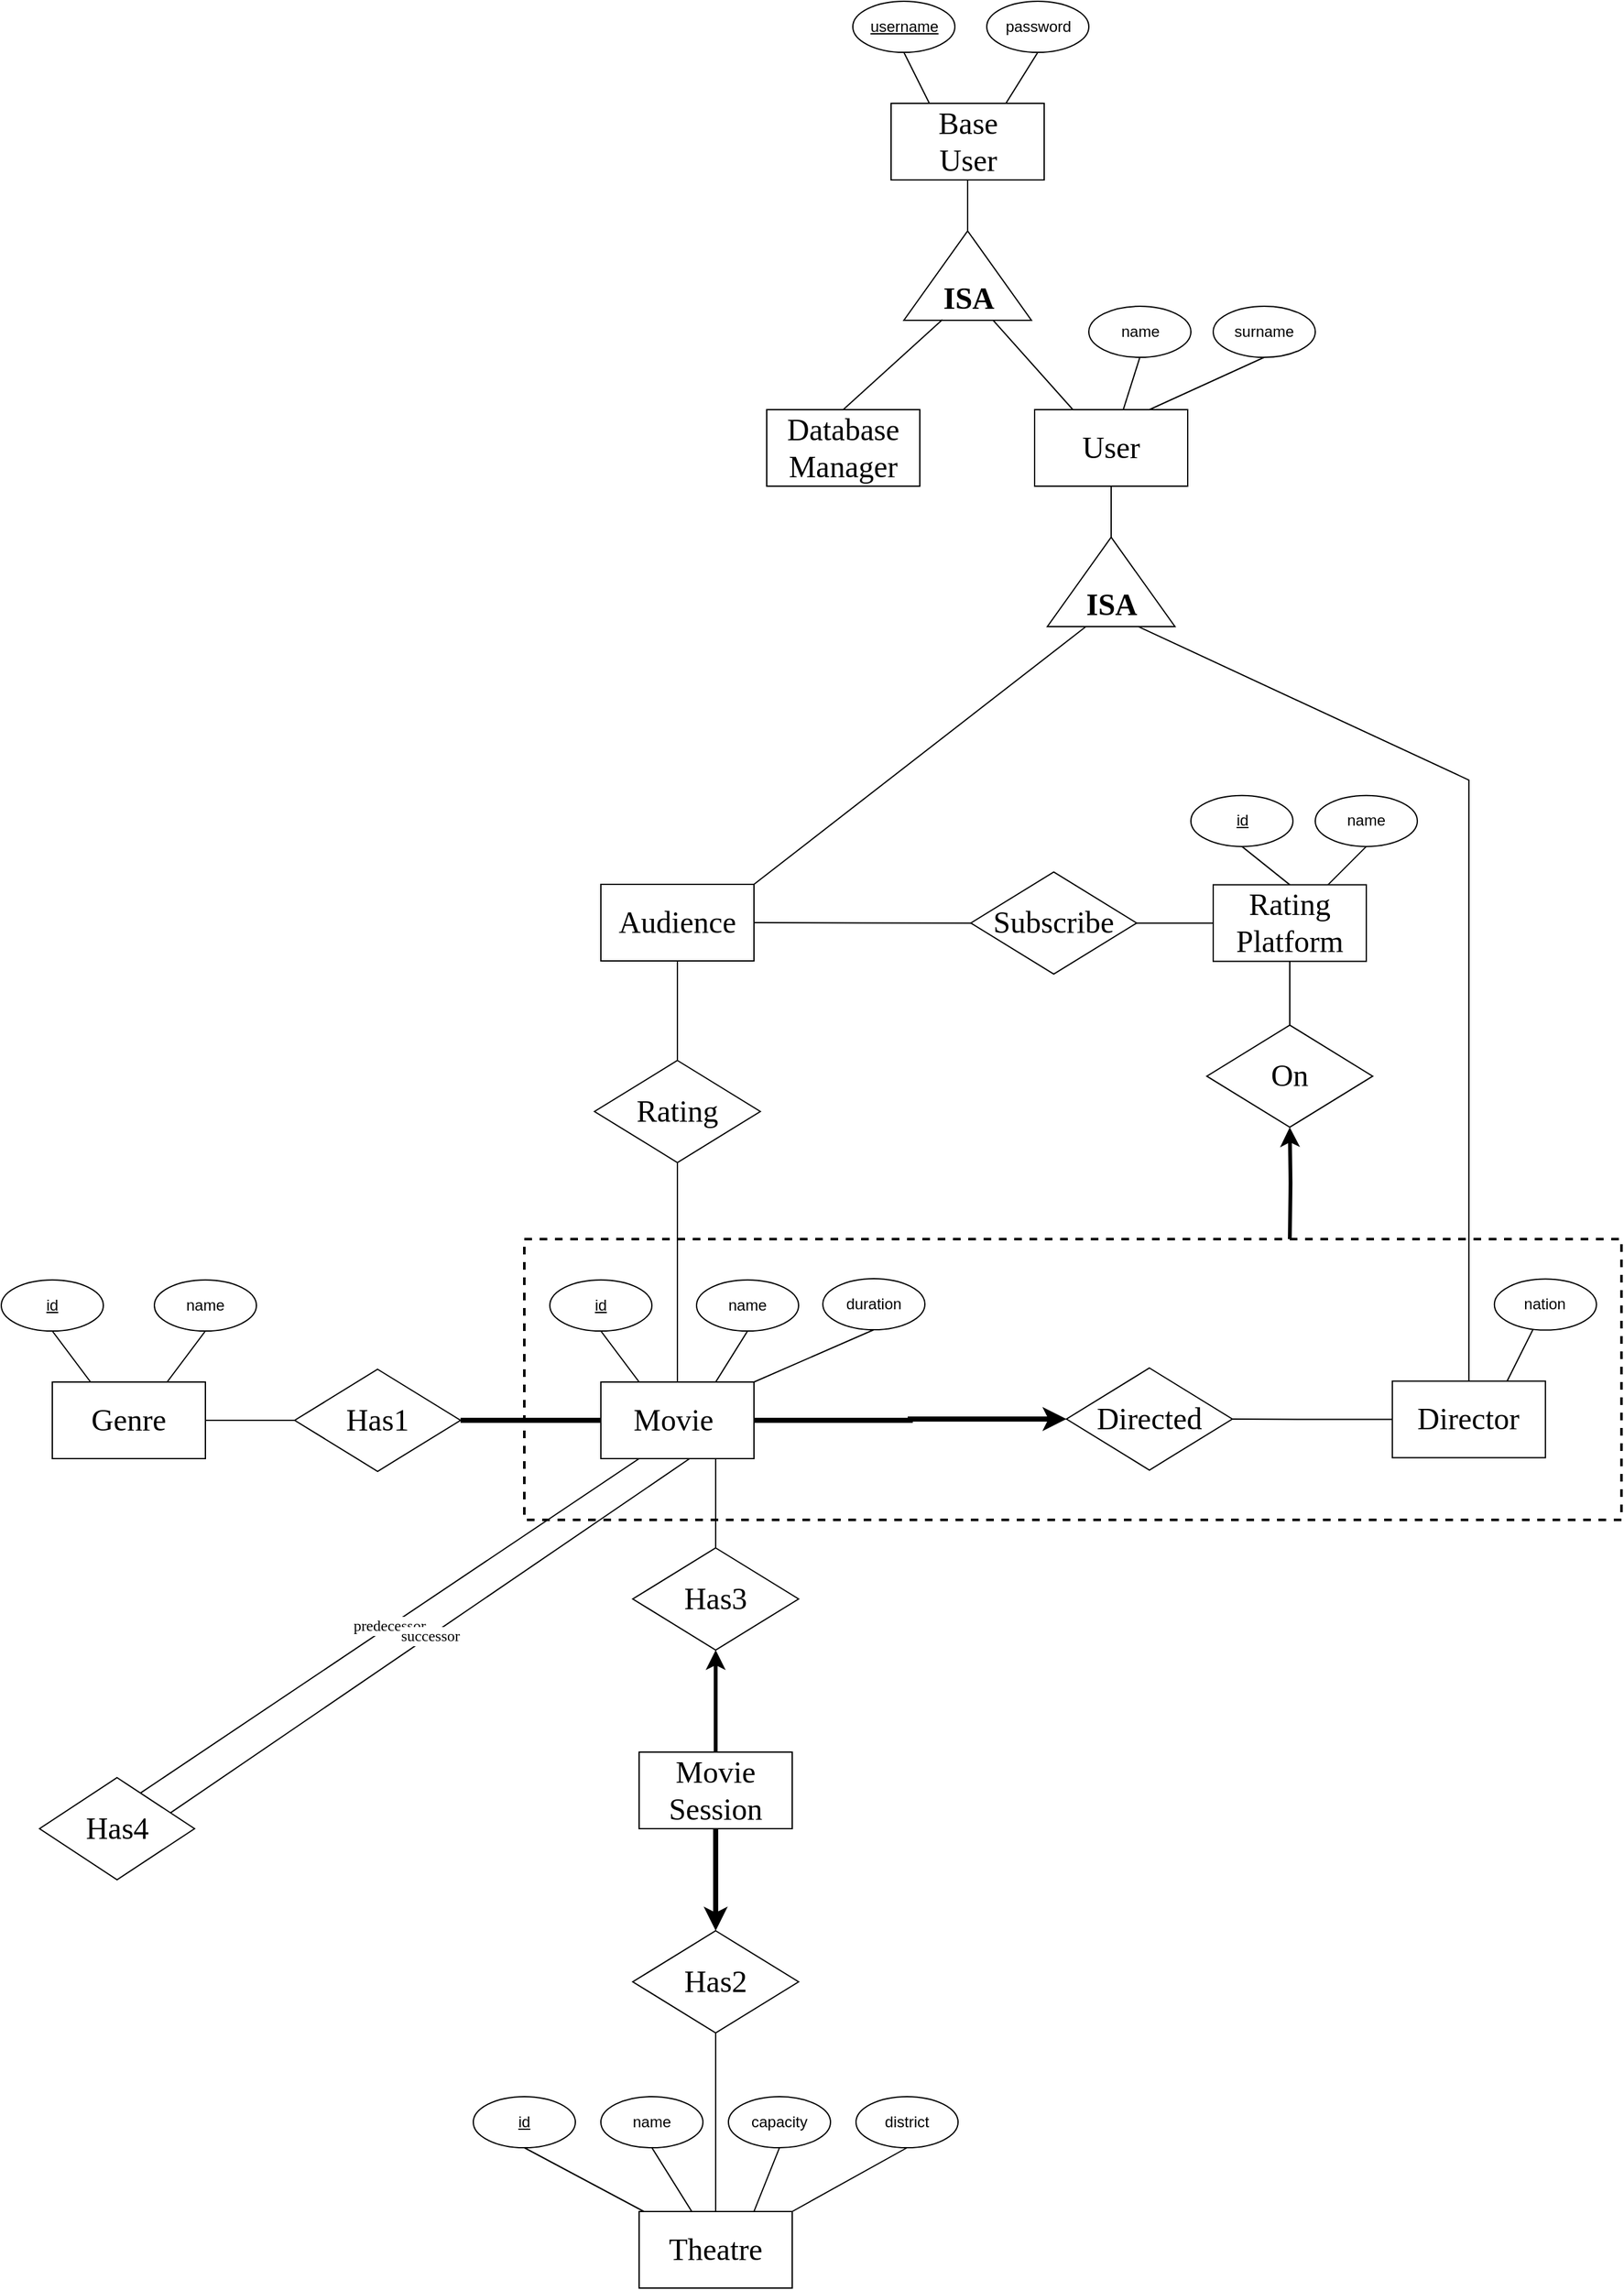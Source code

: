 <mxfile version="21.1.2">
  <diagram name="Page-1" id="j0nukCo0l5Td_Ldd-Fi8">
    <mxGraphModel dx="2758" dy="2450" grid="1" gridSize="10" guides="1" tooltips="1" connect="1" arrows="1" fold="1" page="1" pageScale="1" pageWidth="850" pageHeight="1100" math="0" shadow="0">
      <root>
        <mxCell id="0" />
        <mxCell id="1" parent="0" />
        <mxCell id="RdDmnzi2k4NcZiymzzx3-161" value="" style="rounded=0;whiteSpace=wrap;html=1;fillColor=none;dashed=1;strokeWidth=2;" vertex="1" parent="1">
          <mxGeometry x="-50" y="960" width="860" height="220" as="geometry" />
        </mxCell>
        <mxCell id="RdDmnzi2k4NcZiymzzx3-7" value="" style="rounded=0;orthogonalLoop=1;jettySize=auto;html=1;strokeColor=default;endArrow=none;endFill=0;entryX=0;entryY=0;entryDx=50;entryDy=0;entryPerimeter=0;" edge="1" parent="1" source="RdDmnzi2k4NcZiymzzx3-1" target="RdDmnzi2k4NcZiymzzx3-3">
          <mxGeometry relative="1" as="geometry" />
        </mxCell>
        <mxCell id="RdDmnzi2k4NcZiymzzx3-1" value="&lt;font style=&quot;font-size: 24px;&quot;&gt;User&lt;/font&gt;" style="rounded=0;whiteSpace=wrap;html=1;fontFamily=Times New Roman;" vertex="1" parent="1">
          <mxGeometry x="350" y="310" width="120" height="60" as="geometry" />
        </mxCell>
        <mxCell id="RdDmnzi2k4NcZiymzzx3-11" style="rounded=0;orthogonalLoop=1;jettySize=auto;html=1;entryX=0.5;entryY=0;entryDx=0;entryDy=0;endArrow=none;endFill=0;exitX=0.719;exitY=1.004;exitDx=0;exitDy=0;exitPerimeter=0;" edge="1" parent="1" source="RdDmnzi2k4NcZiymzzx3-3" target="RdDmnzi2k4NcZiymzzx3-10">
          <mxGeometry relative="1" as="geometry">
            <mxPoint x="490.0" y="480.0" as="sourcePoint" />
            <Array as="points">
              <mxPoint x="690.4" y="600.28" />
            </Array>
          </mxGeometry>
        </mxCell>
        <mxCell id="RdDmnzi2k4NcZiymzzx3-12" value="" style="rounded=0;orthogonalLoop=1;jettySize=auto;html=1;exitX=0.299;exitY=1.004;exitDx=0;exitDy=0;exitPerimeter=0;endArrow=none;endFill=0;entryX=1;entryY=0;entryDx=0;entryDy=0;" edge="1" parent="1" source="RdDmnzi2k4NcZiymzzx3-3" target="RdDmnzi2k4NcZiymzzx3-9">
          <mxGeometry relative="1" as="geometry" />
        </mxCell>
        <mxCell id="RdDmnzi2k4NcZiymzzx3-3" value="&lt;font face=&quot;Times New Roman&quot; style=&quot;font-size: 24px;&quot;&gt;&lt;b&gt;ISA&lt;/b&gt;&lt;/font&gt;" style="verticalLabelPosition=middle;verticalAlign=bottom;html=1;shape=mxgraph.basic.acute_triangle;dx=0.5;align=center;horizontal=1;labelPosition=center;" vertex="1" parent="1">
          <mxGeometry x="360" y="410" width="100" height="70" as="geometry" />
        </mxCell>
        <mxCell id="RdDmnzi2k4NcZiymzzx3-175" style="edgeStyle=orthogonalEdgeStyle;rounded=0;orthogonalLoop=1;jettySize=auto;html=1;exitX=0.5;exitY=1;exitDx=0;exitDy=0;fontFamily=Helvetica;fontSize=12;fontColor=default;endArrow=none;endFill=0;" edge="1" parent="1" source="RdDmnzi2k4NcZiymzzx3-9" target="RdDmnzi2k4NcZiymzzx3-31">
          <mxGeometry relative="1" as="geometry" />
        </mxCell>
        <mxCell id="RdDmnzi2k4NcZiymzzx3-9" value="&lt;font style=&quot;font-size: 24px;&quot;&gt;Audience&lt;/font&gt;" style="rounded=0;whiteSpace=wrap;html=1;fontFamily=Times New Roman;" vertex="1" parent="1">
          <mxGeometry x="10" y="682" width="120" height="60" as="geometry" />
        </mxCell>
        <mxCell id="RdDmnzi2k4NcZiymzzx3-109" style="edgeStyle=orthogonalEdgeStyle;rounded=0;orthogonalLoop=1;jettySize=auto;html=1;exitX=0;exitY=0.5;exitDx=0;exitDy=0;entryX=1;entryY=0.5;entryDx=0;entryDy=0;endArrow=none;endFill=0;" edge="1" parent="1" source="RdDmnzi2k4NcZiymzzx3-10" target="RdDmnzi2k4NcZiymzzx3-106">
          <mxGeometry relative="1" as="geometry" />
        </mxCell>
        <mxCell id="RdDmnzi2k4NcZiymzzx3-10" value="&lt;font style=&quot;font-size: 24px;&quot;&gt;Director&lt;/font&gt;" style="rounded=0;whiteSpace=wrap;html=1;fontFamily=Times New Roman;" vertex="1" parent="1">
          <mxGeometry x="630.4" y="1071.28" width="120" height="60" as="geometry" />
        </mxCell>
        <mxCell id="RdDmnzi2k4NcZiymzzx3-17" style="rounded=0;orthogonalLoop=1;jettySize=auto;html=1;exitX=0.5;exitY=1;exitDx=0;exitDy=0;entryX=0.25;entryY=0;entryDx=0;entryDy=0;endArrow=none;endFill=0;" edge="1" parent="1" source="RdDmnzi2k4NcZiymzzx3-13" target="RdDmnzi2k4NcZiymzzx3-134">
          <mxGeometry relative="1" as="geometry">
            <mxPoint x="327.5" y="10" as="targetPoint" />
          </mxGeometry>
        </mxCell>
        <mxCell id="RdDmnzi2k4NcZiymzzx3-13" value="&lt;u&gt;username&lt;/u&gt;" style="ellipse;whiteSpace=wrap;html=1;" vertex="1" parent="1">
          <mxGeometry x="207.5" y="-10" width="80" height="40" as="geometry" />
        </mxCell>
        <mxCell id="RdDmnzi2k4NcZiymzzx3-14" value="password" style="ellipse;whiteSpace=wrap;html=1;" vertex="1" parent="1">
          <mxGeometry x="312.5" y="-10" width="80" height="40" as="geometry" />
        </mxCell>
        <mxCell id="RdDmnzi2k4NcZiymzzx3-15" value="name" style="ellipse;whiteSpace=wrap;html=1;" vertex="1" parent="1">
          <mxGeometry x="392.5" y="229" width="80" height="40" as="geometry" />
        </mxCell>
        <mxCell id="RdDmnzi2k4NcZiymzzx3-16" value="surname" style="ellipse;whiteSpace=wrap;html=1;" vertex="1" parent="1">
          <mxGeometry x="490" y="229" width="80" height="40" as="geometry" />
        </mxCell>
        <mxCell id="RdDmnzi2k4NcZiymzzx3-20" style="rounded=0;orthogonalLoop=1;jettySize=auto;html=1;exitX=0.5;exitY=1;exitDx=0;exitDy=0;endArrow=none;endFill=0;entryX=0.75;entryY=0;entryDx=0;entryDy=0;" edge="1" parent="1" source="RdDmnzi2k4NcZiymzzx3-14" target="RdDmnzi2k4NcZiymzzx3-134">
          <mxGeometry relative="1" as="geometry">
            <mxPoint x="217.5" y="-30" as="sourcePoint" />
            <mxPoint x="342.5" y="10" as="targetPoint" />
          </mxGeometry>
        </mxCell>
        <mxCell id="RdDmnzi2k4NcZiymzzx3-21" style="rounded=0;orthogonalLoop=1;jettySize=auto;html=1;exitX=0.5;exitY=1;exitDx=0;exitDy=0;endArrow=none;endFill=0;" edge="1" parent="1" source="RdDmnzi2k4NcZiymzzx3-15" target="RdDmnzi2k4NcZiymzzx3-1">
          <mxGeometry relative="1" as="geometry">
            <mxPoint x="370" y="270" as="sourcePoint" />
            <mxPoint x="420" y="320" as="targetPoint" />
          </mxGeometry>
        </mxCell>
        <mxCell id="RdDmnzi2k4NcZiymzzx3-23" style="rounded=0;orthogonalLoop=1;jettySize=auto;html=1;exitX=0.5;exitY=1;exitDx=0;exitDy=0;endArrow=none;endFill=0;entryX=0.75;entryY=0;entryDx=0;entryDy=0;" edge="1" parent="1" source="RdDmnzi2k4NcZiymzzx3-16" target="RdDmnzi2k4NcZiymzzx3-1">
          <mxGeometry relative="1" as="geometry">
            <mxPoint x="470" y="270" as="sourcePoint" />
            <mxPoint x="450" y="320" as="targetPoint" />
          </mxGeometry>
        </mxCell>
        <mxCell id="RdDmnzi2k4NcZiymzzx3-28" style="rounded=0;orthogonalLoop=1;jettySize=auto;html=1;entryX=0.75;entryY=0;entryDx=0;entryDy=0;endArrow=none;endFill=0;" edge="1" parent="1" source="RdDmnzi2k4NcZiymzzx3-26" target="RdDmnzi2k4NcZiymzzx3-10">
          <mxGeometry relative="1" as="geometry" />
        </mxCell>
        <mxCell id="RdDmnzi2k4NcZiymzzx3-26" value="nation" style="ellipse;whiteSpace=wrap;html=1;" vertex="1" parent="1">
          <mxGeometry x="710.4" y="991.28" width="80" height="40" as="geometry" />
        </mxCell>
        <mxCell id="RdDmnzi2k4NcZiymzzx3-31" value="&lt;font style=&quot;font-size: 24px;&quot; face=&quot;Times New Roman&quot;&gt;Rating&lt;/font&gt;" style="rhombus;whiteSpace=wrap;html=1;" vertex="1" parent="1">
          <mxGeometry x="5" y="820" width="130" height="80" as="geometry" />
        </mxCell>
        <mxCell id="RdDmnzi2k4NcZiymzzx3-34" value="&lt;font style=&quot;font-size: 24px;&quot;&gt;Rating Platform&lt;/font&gt;" style="rounded=0;whiteSpace=wrap;html=1;fontFamily=Times New Roman;" vertex="1" parent="1">
          <mxGeometry x="490" y="682.32" width="120" height="60" as="geometry" />
        </mxCell>
        <mxCell id="RdDmnzi2k4NcZiymzzx3-36" style="edgeStyle=orthogonalEdgeStyle;rounded=0;orthogonalLoop=1;jettySize=auto;html=1;exitX=0;exitY=0.5;exitDx=0;exitDy=0;entryX=1;entryY=0.5;entryDx=0;entryDy=0;endArrow=none;endFill=0;" edge="1" parent="1" source="RdDmnzi2k4NcZiymzzx3-35" target="RdDmnzi2k4NcZiymzzx3-9">
          <mxGeometry relative="1" as="geometry" />
        </mxCell>
        <mxCell id="RdDmnzi2k4NcZiymzzx3-35" value="&lt;font style=&quot;font-size: 24px;&quot; face=&quot;Times New Roman&quot;&gt;Subscribe&lt;/font&gt;" style="rhombus;whiteSpace=wrap;html=1;" vertex="1" parent="1">
          <mxGeometry x="300" y="672.32" width="130" height="80" as="geometry" />
        </mxCell>
        <mxCell id="RdDmnzi2k4NcZiymzzx3-37" style="edgeStyle=orthogonalEdgeStyle;rounded=0;orthogonalLoop=1;jettySize=auto;html=1;entryX=1;entryY=0.5;entryDx=0;entryDy=0;endArrow=none;endFill=0;exitX=0;exitY=0.5;exitDx=0;exitDy=0;" edge="1" parent="1" source="RdDmnzi2k4NcZiymzzx3-34" target="RdDmnzi2k4NcZiymzzx3-35">
          <mxGeometry relative="1" as="geometry">
            <mxPoint x="450" y="701.32" as="sourcePoint" />
            <mxPoint x="680" y="612.32" as="targetPoint" />
          </mxGeometry>
        </mxCell>
        <mxCell id="RdDmnzi2k4NcZiymzzx3-38" style="rounded=0;orthogonalLoop=1;jettySize=auto;html=1;exitX=0.5;exitY=1;exitDx=0;exitDy=0;endArrow=none;endFill=0;entryX=0.5;entryY=0;entryDx=0;entryDy=0;" edge="1" parent="1" source="RdDmnzi2k4NcZiymzzx3-39" target="RdDmnzi2k4NcZiymzzx3-34">
          <mxGeometry relative="1" as="geometry">
            <mxPoint x="440" y="670" as="targetPoint" />
          </mxGeometry>
        </mxCell>
        <mxCell id="RdDmnzi2k4NcZiymzzx3-39" value="&lt;u&gt;id&lt;/u&gt;" style="ellipse;whiteSpace=wrap;html=1;" vertex="1" parent="1">
          <mxGeometry x="472.5" y="612.32" width="80" height="40" as="geometry" />
        </mxCell>
        <mxCell id="RdDmnzi2k4NcZiymzzx3-40" value="name" style="ellipse;whiteSpace=wrap;html=1;" vertex="1" parent="1">
          <mxGeometry x="570" y="612.32" width="80" height="40" as="geometry" />
        </mxCell>
        <mxCell id="RdDmnzi2k4NcZiymzzx3-43" style="rounded=0;orthogonalLoop=1;jettySize=auto;html=1;exitX=0.5;exitY=1;exitDx=0;exitDy=0;endArrow=none;endFill=0;entryX=0.75;entryY=0;entryDx=0;entryDy=0;" edge="1" parent="1" source="RdDmnzi2k4NcZiymzzx3-40" target="RdDmnzi2k4NcZiymzzx3-34">
          <mxGeometry relative="1" as="geometry">
            <mxPoint x="390" y="651" as="sourcePoint" />
            <mxPoint x="511" y="691" as="targetPoint" />
          </mxGeometry>
        </mxCell>
        <mxCell id="RdDmnzi2k4NcZiymzzx3-47" value="&lt;font style=&quot;font-size: 24px;&quot;&gt;Genre&lt;/font&gt;" style="rounded=0;whiteSpace=wrap;html=1;fontFamily=Times New Roman;" vertex="1" parent="1">
          <mxGeometry x="-420" y="1072" width="120" height="60" as="geometry" />
        </mxCell>
        <mxCell id="RdDmnzi2k4NcZiymzzx3-50" style="rounded=0;orthogonalLoop=1;jettySize=auto;html=1;exitX=0.5;exitY=1;exitDx=0;exitDy=0;entryX=0.25;entryY=0;entryDx=0;entryDy=0;endArrow=none;endFill=0;" edge="1" parent="1" source="RdDmnzi2k4NcZiymzzx3-48" target="RdDmnzi2k4NcZiymzzx3-47">
          <mxGeometry relative="1" as="geometry" />
        </mxCell>
        <mxCell id="RdDmnzi2k4NcZiymzzx3-48" value="&lt;u&gt;id&lt;/u&gt;" style="ellipse;whiteSpace=wrap;html=1;" vertex="1" parent="1">
          <mxGeometry x="-460" y="992" width="80" height="40" as="geometry" />
        </mxCell>
        <mxCell id="RdDmnzi2k4NcZiymzzx3-51" style="rounded=0;orthogonalLoop=1;jettySize=auto;html=1;exitX=0.5;exitY=1;exitDx=0;exitDy=0;entryX=0.75;entryY=0;entryDx=0;entryDy=0;endArrow=none;endFill=0;" edge="1" parent="1" source="RdDmnzi2k4NcZiymzzx3-49" target="RdDmnzi2k4NcZiymzzx3-47">
          <mxGeometry relative="1" as="geometry" />
        </mxCell>
        <mxCell id="RdDmnzi2k4NcZiymzzx3-49" value="name" style="ellipse;whiteSpace=wrap;html=1;" vertex="1" parent="1">
          <mxGeometry x="-340" y="992" width="80" height="40" as="geometry" />
        </mxCell>
        <mxCell id="RdDmnzi2k4NcZiymzzx3-53" style="edgeStyle=orthogonalEdgeStyle;rounded=0;orthogonalLoop=1;jettySize=auto;html=1;exitX=0;exitY=0.5;exitDx=0;exitDy=0;entryX=1;entryY=0.5;entryDx=0;entryDy=0;endArrow=none;endFill=0;" edge="1" parent="1" source="RdDmnzi2k4NcZiymzzx3-52" target="RdDmnzi2k4NcZiymzzx3-47">
          <mxGeometry relative="1" as="geometry" />
        </mxCell>
        <mxCell id="RdDmnzi2k4NcZiymzzx3-54" style="edgeStyle=orthogonalEdgeStyle;rounded=0;orthogonalLoop=1;jettySize=auto;html=1;entryX=1;entryY=0.5;entryDx=0;entryDy=0;endArrow=none;endFill=0;strokeWidth=4;exitX=0;exitY=0.5;exitDx=0;exitDy=0;" edge="1" parent="1" source="RdDmnzi2k4NcZiymzzx3-58" target="RdDmnzi2k4NcZiymzzx3-52">
          <mxGeometry relative="1" as="geometry">
            <mxPoint x="-180" y="1302" as="sourcePoint" />
            <mxPoint x="-260" y="1302" as="targetPoint" />
          </mxGeometry>
        </mxCell>
        <mxCell id="RdDmnzi2k4NcZiymzzx3-52" value="&lt;font style=&quot;font-size: 24px;&quot; face=&quot;Times New Roman&quot;&gt;Has1&lt;/font&gt;" style="rhombus;whiteSpace=wrap;html=1;" vertex="1" parent="1">
          <mxGeometry x="-230" y="1062" width="130" height="80" as="geometry" />
        </mxCell>
        <mxCell id="RdDmnzi2k4NcZiymzzx3-108" style="edgeStyle=orthogonalEdgeStyle;rounded=0;orthogonalLoop=1;jettySize=auto;html=1;exitX=1;exitY=0.5;exitDx=0;exitDy=0;entryX=0;entryY=0.5;entryDx=0;entryDy=0;strokeWidth=4;" edge="1" parent="1" source="RdDmnzi2k4NcZiymzzx3-58" target="RdDmnzi2k4NcZiymzzx3-106">
          <mxGeometry relative="1" as="geometry">
            <mxPoint x="15" y="1100" as="targetPoint" />
          </mxGeometry>
        </mxCell>
        <mxCell id="RdDmnzi2k4NcZiymzzx3-118" style="rounded=0;orthogonalLoop=1;jettySize=auto;html=1;entryX=0.5;entryY=0;entryDx=0;entryDy=0;fontFamily=Helvetica;fontSize=12;fontColor=default;endArrow=none;endFill=0;exitX=0.75;exitY=1;exitDx=0;exitDy=0;" edge="1" parent="1" source="RdDmnzi2k4NcZiymzzx3-58" target="RdDmnzi2k4NcZiymzzx3-117">
          <mxGeometry relative="1" as="geometry" />
        </mxCell>
        <mxCell id="RdDmnzi2k4NcZiymzzx3-158" value="&lt;font face=&quot;Times New Roman&quot;&gt;predecessor&lt;/font&gt;" style="rounded=0;orthogonalLoop=1;jettySize=auto;html=1;exitX=0.25;exitY=1;exitDx=0;exitDy=0;entryX=0.648;entryY=0.154;entryDx=0;entryDy=0;fontFamily=Helvetica;fontSize=12;fontColor=default;endArrow=none;endFill=0;entryPerimeter=0;" edge="1" parent="1" source="RdDmnzi2k4NcZiymzzx3-58" target="RdDmnzi2k4NcZiymzzx3-157">
          <mxGeometry relative="1" as="geometry" />
        </mxCell>
        <mxCell id="RdDmnzi2k4NcZiymzzx3-177" style="edgeStyle=orthogonalEdgeStyle;rounded=0;orthogonalLoop=1;jettySize=auto;html=1;exitX=0.5;exitY=0;exitDx=0;exitDy=0;entryX=0.5;entryY=1;entryDx=0;entryDy=0;fontFamily=Helvetica;fontSize=12;fontColor=default;endArrow=none;endFill=0;" edge="1" parent="1" source="RdDmnzi2k4NcZiymzzx3-58" target="RdDmnzi2k4NcZiymzzx3-31">
          <mxGeometry relative="1" as="geometry" />
        </mxCell>
        <mxCell id="RdDmnzi2k4NcZiymzzx3-58" value="&lt;font style=&quot;font-size: 24px;&quot;&gt;Movie&amp;nbsp;&lt;/font&gt;" style="rounded=0;whiteSpace=wrap;html=1;fontFamily=Times New Roman;" vertex="1" parent="1">
          <mxGeometry x="10" y="1072" width="120" height="60" as="geometry" />
        </mxCell>
        <mxCell id="RdDmnzi2k4NcZiymzzx3-70" style="rounded=0;orthogonalLoop=1;jettySize=auto;html=1;exitX=0.5;exitY=1;exitDx=0;exitDy=0;entryX=0.25;entryY=0;entryDx=0;entryDy=0;endArrow=none;endFill=0;" edge="1" parent="1" source="RdDmnzi2k4NcZiymzzx3-71" target="RdDmnzi2k4NcZiymzzx3-58">
          <mxGeometry relative="1" as="geometry">
            <mxPoint x="80" y="1072" as="targetPoint" />
          </mxGeometry>
        </mxCell>
        <mxCell id="RdDmnzi2k4NcZiymzzx3-71" value="&lt;u&gt;id&lt;/u&gt;" style="ellipse;whiteSpace=wrap;html=1;" vertex="1" parent="1">
          <mxGeometry x="-30" y="992" width="80" height="40" as="geometry" />
        </mxCell>
        <mxCell id="RdDmnzi2k4NcZiymzzx3-72" value="name" style="ellipse;whiteSpace=wrap;html=1;" vertex="1" parent="1">
          <mxGeometry x="85" y="992" width="80" height="40" as="geometry" />
        </mxCell>
        <mxCell id="RdDmnzi2k4NcZiymzzx3-73" style="rounded=0;orthogonalLoop=1;jettySize=auto;html=1;exitX=0.5;exitY=1;exitDx=0;exitDy=0;endArrow=none;endFill=0;entryX=0.75;entryY=0;entryDx=0;entryDy=0;" edge="1" parent="1" source="RdDmnzi2k4NcZiymzzx3-72" target="RdDmnzi2k4NcZiymzzx3-58">
          <mxGeometry relative="1" as="geometry">
            <mxPoint x="70" y="1072" as="targetPoint" />
            <mxPoint x="10" y="1042" as="sourcePoint" />
          </mxGeometry>
        </mxCell>
        <mxCell id="RdDmnzi2k4NcZiymzzx3-75" style="edgeStyle=orthogonalEdgeStyle;rounded=0;orthogonalLoop=1;jettySize=auto;html=1;exitX=0.5;exitY=1;exitDx=0;exitDy=0;entryX=0.5;entryY=0;entryDx=0;entryDy=0;endArrow=classic;endFill=1;strokeWidth=4;" edge="1" parent="1" target="RdDmnzi2k4NcZiymzzx3-78" source="RdDmnzi2k4NcZiymzzx3-105">
          <mxGeometry relative="1" as="geometry">
            <mxPoint x="100" y="1432" as="sourcePoint" />
          </mxGeometry>
        </mxCell>
        <mxCell id="RdDmnzi2k4NcZiymzzx3-76" value="&lt;font style=&quot;font-size: 24px;&quot;&gt;Theatre&lt;/font&gt;" style="rounded=0;whiteSpace=wrap;html=1;fontFamily=Times New Roman;" vertex="1" parent="1">
          <mxGeometry x="40" y="1722" width="120" height="60" as="geometry" />
        </mxCell>
        <mxCell id="RdDmnzi2k4NcZiymzzx3-77" style="edgeStyle=orthogonalEdgeStyle;rounded=0;orthogonalLoop=1;jettySize=auto;html=1;exitX=0.5;exitY=0;exitDx=0;exitDy=0;endArrow=none;endFill=0;entryX=0.5;entryY=1;entryDx=0;entryDy=0;" edge="1" parent="1" source="RdDmnzi2k4NcZiymzzx3-76" target="RdDmnzi2k4NcZiymzzx3-78">
          <mxGeometry relative="1" as="geometry">
            <mxPoint x="70" y="1622" as="targetPoint" />
          </mxGeometry>
        </mxCell>
        <mxCell id="RdDmnzi2k4NcZiymzzx3-78" value="&lt;font style=&quot;font-size: 24px;&quot; face=&quot;Times New Roman&quot;&gt;Has2&lt;/font&gt;" style="rhombus;whiteSpace=wrap;html=1;" vertex="1" parent="1">
          <mxGeometry x="35" y="1502" width="130" height="80" as="geometry" />
        </mxCell>
        <mxCell id="RdDmnzi2k4NcZiymzzx3-79" value="&lt;u&gt;id&lt;/u&gt;" style="ellipse;whiteSpace=wrap;html=1;" vertex="1" parent="1">
          <mxGeometry x="-90" y="1632" width="80" height="40" as="geometry" />
        </mxCell>
        <mxCell id="RdDmnzi2k4NcZiymzzx3-80" value="name" style="ellipse;whiteSpace=wrap;html=1;" vertex="1" parent="1">
          <mxGeometry x="10" y="1632" width="80" height="40" as="geometry" />
        </mxCell>
        <mxCell id="RdDmnzi2k4NcZiymzzx3-81" value="capacity" style="ellipse;whiteSpace=wrap;html=1;" vertex="1" parent="1">
          <mxGeometry x="110" y="1632" width="80" height="40" as="geometry" />
        </mxCell>
        <mxCell id="RdDmnzi2k4NcZiymzzx3-82" style="rounded=0;orthogonalLoop=1;jettySize=auto;html=1;endArrow=none;endFill=0;exitX=0.5;exitY=1;exitDx=0;exitDy=0;" edge="1" parent="1" source="RdDmnzi2k4NcZiymzzx3-79" target="RdDmnzi2k4NcZiymzzx3-76">
          <mxGeometry relative="1" as="geometry">
            <mxPoint x="70" y="1722" as="targetPoint" />
            <mxPoint x="-40" y="1682" as="sourcePoint" />
          </mxGeometry>
        </mxCell>
        <mxCell id="RdDmnzi2k4NcZiymzzx3-84" style="rounded=0;orthogonalLoop=1;jettySize=auto;html=1;endArrow=none;endFill=0;exitX=0.5;exitY=1;exitDx=0;exitDy=0;" edge="1" parent="1" source="RdDmnzi2k4NcZiymzzx3-80" target="RdDmnzi2k4NcZiymzzx3-76">
          <mxGeometry relative="1" as="geometry">
            <mxPoint x="70" y="1734" as="targetPoint" />
            <mxPoint x="-40" y="1682" as="sourcePoint" />
          </mxGeometry>
        </mxCell>
        <mxCell id="RdDmnzi2k4NcZiymzzx3-85" style="rounded=0;orthogonalLoop=1;jettySize=auto;html=1;entryX=0.75;entryY=0;entryDx=0;entryDy=0;endArrow=none;endFill=0;exitX=0.5;exitY=1;exitDx=0;exitDy=0;" edge="1" parent="1" source="RdDmnzi2k4NcZiymzzx3-81" target="RdDmnzi2k4NcZiymzzx3-76">
          <mxGeometry relative="1" as="geometry">
            <mxPoint x="80" y="1744" as="targetPoint" />
            <mxPoint x="-30" y="1692" as="sourcePoint" />
          </mxGeometry>
        </mxCell>
        <mxCell id="RdDmnzi2k4NcZiymzzx3-86" value="district" style="ellipse;whiteSpace=wrap;html=1;" vertex="1" parent="1">
          <mxGeometry x="210" y="1632" width="80" height="40" as="geometry" />
        </mxCell>
        <mxCell id="RdDmnzi2k4NcZiymzzx3-87" style="rounded=0;orthogonalLoop=1;jettySize=auto;html=1;entryX=1;entryY=0;entryDx=0;entryDy=0;endArrow=none;endFill=0;exitX=0.5;exitY=1;exitDx=0;exitDy=0;" edge="1" parent="1" source="RdDmnzi2k4NcZiymzzx3-86" target="RdDmnzi2k4NcZiymzzx3-76">
          <mxGeometry relative="1" as="geometry">
            <mxPoint x="230" y="1722" as="targetPoint" />
            <mxPoint x="70" y="1692" as="sourcePoint" />
          </mxGeometry>
        </mxCell>
        <mxCell id="RdDmnzi2k4NcZiymzzx3-89" value="duration" style="ellipse;whiteSpace=wrap;html=1;" vertex="1" parent="1">
          <mxGeometry x="184" y="991" width="80" height="40" as="geometry" />
        </mxCell>
        <mxCell id="RdDmnzi2k4NcZiymzzx3-90" style="rounded=0;orthogonalLoop=1;jettySize=auto;html=1;exitX=0.5;exitY=1;exitDx=0;exitDy=0;endArrow=none;endFill=0;entryX=1;entryY=0;entryDx=0;entryDy=0;" edge="1" parent="1" source="RdDmnzi2k4NcZiymzzx3-89" target="RdDmnzi2k4NcZiymzzx3-58">
          <mxGeometry relative="1" as="geometry">
            <mxPoint x="170" y="1082" as="targetPoint" />
            <mxPoint x="170" y="1022" as="sourcePoint" />
          </mxGeometry>
        </mxCell>
        <mxCell id="RdDmnzi2k4NcZiymzzx3-119" style="edgeStyle=orthogonalEdgeStyle;rounded=0;orthogonalLoop=1;jettySize=auto;html=1;exitX=0.5;exitY=0;exitDx=0;exitDy=0;fontFamily=Helvetica;fontSize=12;fontColor=default;strokeWidth=3;" edge="1" parent="1" source="RdDmnzi2k4NcZiymzzx3-105" target="RdDmnzi2k4NcZiymzzx3-117">
          <mxGeometry relative="1" as="geometry" />
        </mxCell>
        <mxCell id="RdDmnzi2k4NcZiymzzx3-105" value="&lt;font style=&quot;font-size: 24px;&quot;&gt;Movie Session&lt;/font&gt;" style="rounded=0;whiteSpace=wrap;html=1;fontFamily=Times New Roman;" vertex="1" parent="1">
          <mxGeometry x="40" y="1362" width="120" height="60" as="geometry" />
        </mxCell>
        <mxCell id="RdDmnzi2k4NcZiymzzx3-106" value="&lt;font style=&quot;font-size: 24px;&quot; face=&quot;Times New Roman&quot;&gt;Directed&lt;/font&gt;" style="rhombus;whiteSpace=wrap;html=1;" vertex="1" parent="1">
          <mxGeometry x="375" y="1061" width="130" height="80" as="geometry" />
        </mxCell>
        <mxCell id="RdDmnzi2k4NcZiymzzx3-111" value="" style="edgeStyle=orthogonalEdgeStyle;rounded=0;orthogonalLoop=1;jettySize=auto;html=1;endArrow=none;endFill=0;exitX=0.5;exitY=1;exitDx=0;exitDy=0;entryX=0.5;entryY=0;entryDx=0;entryDy=0;" edge="1" parent="1" source="RdDmnzi2k4NcZiymzzx3-34" target="RdDmnzi2k4NcZiymzzx3-110">
          <mxGeometry relative="1" as="geometry">
            <mxPoint x="480" y="761" as="targetPoint" />
          </mxGeometry>
        </mxCell>
        <mxCell id="RdDmnzi2k4NcZiymzzx3-110" value="&lt;font style=&quot;font-size: 24px;&quot; face=&quot;Times New Roman&quot;&gt;On&lt;/font&gt;" style="rhombus;whiteSpace=wrap;html=1;" vertex="1" parent="1">
          <mxGeometry x="485" y="792.32" width="130" height="80" as="geometry" />
        </mxCell>
        <mxCell id="RdDmnzi2k4NcZiymzzx3-113" style="edgeStyle=orthogonalEdgeStyle;rounded=0;orthogonalLoop=1;jettySize=auto;html=1;exitX=0.605;exitY=-0.006;exitDx=0;exitDy=0;entryX=0.5;entryY=1;entryDx=0;entryDy=0;exitPerimeter=0;strokeWidth=3;" edge="1" parent="1" target="RdDmnzi2k4NcZiymzzx3-110">
          <mxGeometry relative="1" as="geometry">
            <mxPoint x="550.05" y="960.0" as="sourcePoint" />
            <mxPoint x="550" y="992.32" as="targetPoint" />
          </mxGeometry>
        </mxCell>
        <mxCell id="RdDmnzi2k4NcZiymzzx3-117" value="&lt;font size=&quot;5&quot; face=&quot;Times New Roman&quot;&gt;Has3&lt;/font&gt;" style="rhombus;whiteSpace=wrap;html=1;" vertex="1" parent="1">
          <mxGeometry x="35" y="1202" width="130" height="80" as="geometry" />
        </mxCell>
        <mxCell id="RdDmnzi2k4NcZiymzzx3-136" style="edgeStyle=orthogonalEdgeStyle;rounded=0;orthogonalLoop=1;jettySize=auto;html=1;exitX=0.5;exitY=1;exitDx=0;exitDy=0;entryX=0;entryY=0;entryDx=50;entryDy=0;entryPerimeter=0;fontFamily=Helvetica;fontSize=12;fontColor=default;endArrow=none;endFill=0;" edge="1" parent="1" source="RdDmnzi2k4NcZiymzzx3-134" target="RdDmnzi2k4NcZiymzzx3-135">
          <mxGeometry relative="1" as="geometry" />
        </mxCell>
        <mxCell id="RdDmnzi2k4NcZiymzzx3-134" value="&lt;font style=&quot;font-size: 24px;&quot;&gt;Base&lt;br&gt;User&lt;br&gt;&lt;/font&gt;" style="rounded=0;whiteSpace=wrap;html=1;fontFamily=Times New Roman;" vertex="1" parent="1">
          <mxGeometry x="237.5" y="70" width="120" height="60" as="geometry" />
        </mxCell>
        <mxCell id="RdDmnzi2k4NcZiymzzx3-138" style="rounded=0;orthogonalLoop=1;jettySize=auto;html=1;exitX=0.7;exitY=1;exitDx=0;exitDy=0;exitPerimeter=0;entryX=0.25;entryY=0;entryDx=0;entryDy=0;fontFamily=Helvetica;fontSize=12;fontColor=default;endArrow=none;endFill=0;" edge="1" parent="1" source="RdDmnzi2k4NcZiymzzx3-135" target="RdDmnzi2k4NcZiymzzx3-1">
          <mxGeometry relative="1" as="geometry" />
        </mxCell>
        <mxCell id="RdDmnzi2k4NcZiymzzx3-135" value="&lt;font face=&quot;Times New Roman&quot; style=&quot;font-size: 24px;&quot;&gt;&lt;b&gt;ISA&lt;/b&gt;&lt;/font&gt;" style="verticalLabelPosition=middle;verticalAlign=bottom;html=1;shape=mxgraph.basic.acute_triangle;dx=0.5;align=center;horizontal=1;labelPosition=center;" vertex="1" parent="1">
          <mxGeometry x="247.5" y="170" width="100" height="70" as="geometry" />
        </mxCell>
        <mxCell id="RdDmnzi2k4NcZiymzzx3-137" value="&lt;font style=&quot;font-size: 24px;&quot;&gt;Database&lt;br&gt;Manager&lt;br&gt;&lt;/font&gt;" style="rounded=0;whiteSpace=wrap;html=1;fontFamily=Times New Roman;" vertex="1" parent="1">
          <mxGeometry x="140" y="310" width="120" height="60" as="geometry" />
        </mxCell>
        <mxCell id="RdDmnzi2k4NcZiymzzx3-139" style="rounded=0;orthogonalLoop=1;jettySize=auto;html=1;exitX=0.302;exitY=0.993;exitDx=0;exitDy=0;exitPerimeter=0;entryX=0.5;entryY=0;entryDx=0;entryDy=0;fontFamily=Helvetica;fontSize=12;fontColor=default;endArrow=none;endFill=0;" edge="1" parent="1" source="RdDmnzi2k4NcZiymzzx3-135" target="RdDmnzi2k4NcZiymzzx3-137">
          <mxGeometry relative="1" as="geometry">
            <mxPoint x="330" y="200" as="sourcePoint" />
            <mxPoint x="390" y="320" as="targetPoint" />
          </mxGeometry>
        </mxCell>
        <mxCell id="RdDmnzi2k4NcZiymzzx3-159" value="&lt;font face=&quot;Times New Roman&quot;&gt;successor&lt;/font&gt;" style="rounded=0;orthogonalLoop=1;jettySize=auto;html=1;exitX=0.836;exitY=0.354;exitDx=0;exitDy=0;entryX=0.58;entryY=1;entryDx=0;entryDy=0;fontFamily=Helvetica;fontSize=12;fontColor=default;endArrow=none;endFill=0;exitPerimeter=0;entryPerimeter=0;" edge="1" parent="1" source="RdDmnzi2k4NcZiymzzx3-157" target="RdDmnzi2k4NcZiymzzx3-58">
          <mxGeometry relative="1" as="geometry" />
        </mxCell>
        <mxCell id="RdDmnzi2k4NcZiymzzx3-157" value="&lt;font size=&quot;5&quot; face=&quot;Times New Roman&quot;&gt;Has4&lt;/font&gt;" style="rhombus;whiteSpace=wrap;html=1;" vertex="1" parent="1">
          <mxGeometry x="-430" y="1382" width="121.5" height="80" as="geometry" />
        </mxCell>
      </root>
    </mxGraphModel>
  </diagram>
</mxfile>
